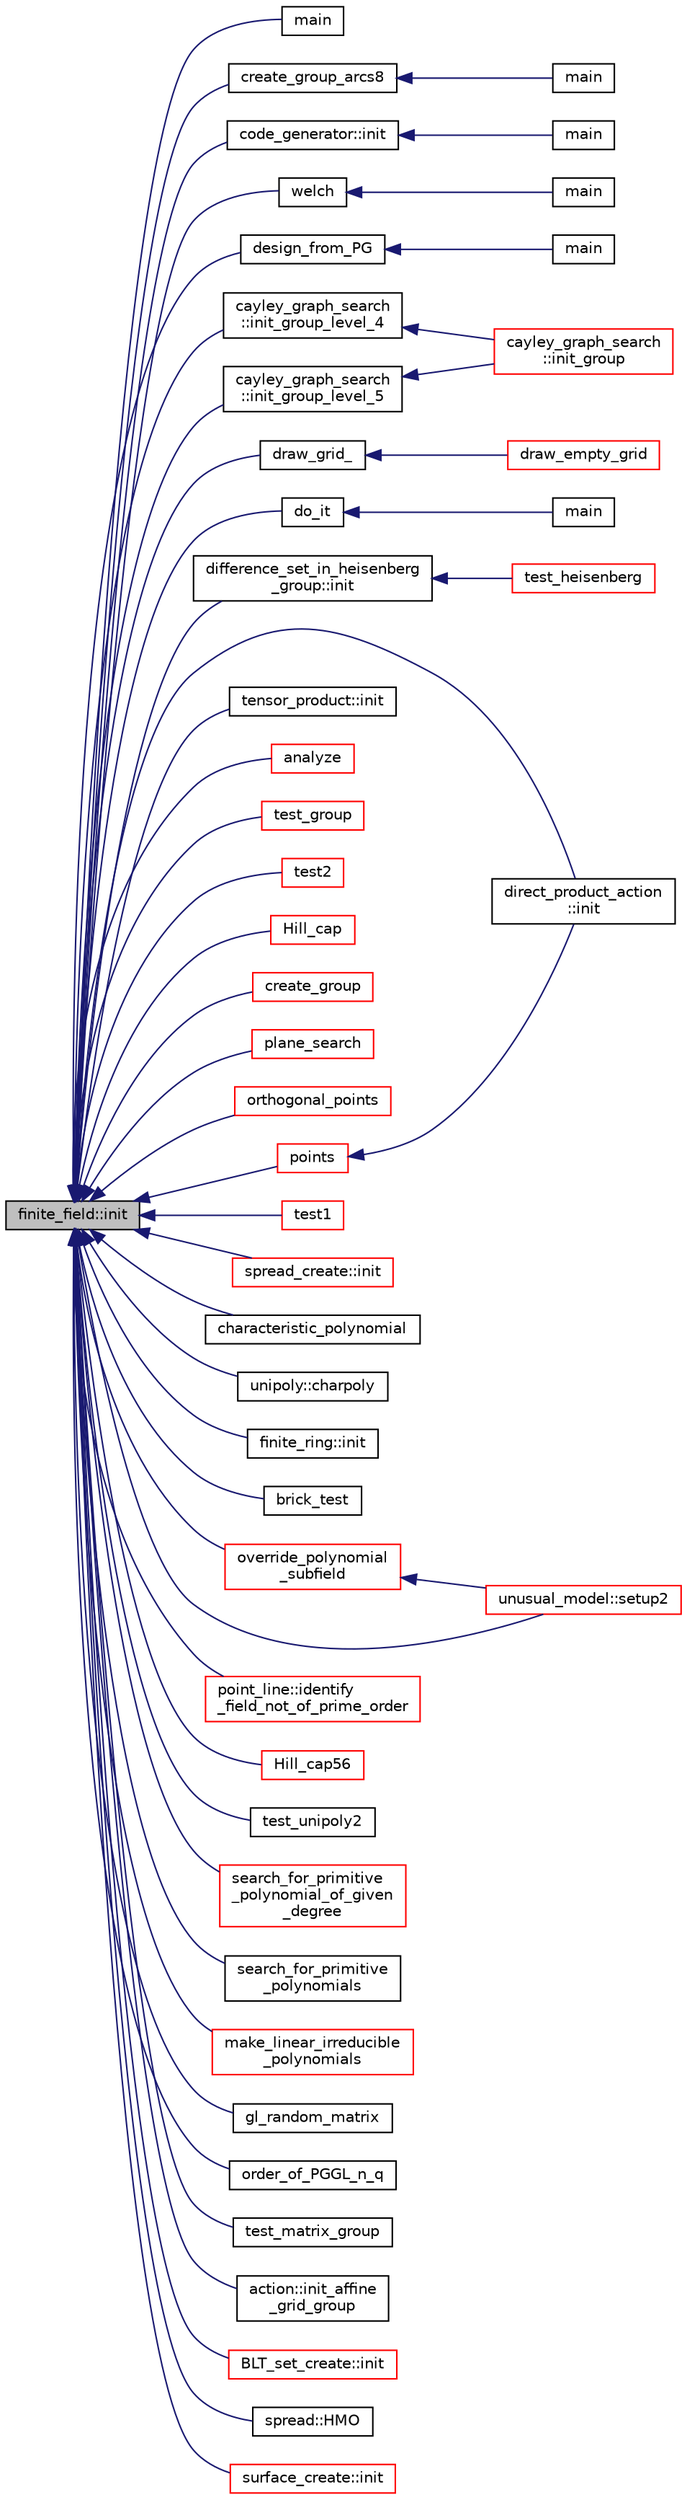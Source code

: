 digraph "finite_field::init"
{
  edge [fontname="Helvetica",fontsize="10",labelfontname="Helvetica",labelfontsize="10"];
  node [fontname="Helvetica",fontsize="10",shape=record];
  rankdir="LR";
  Node5562 [label="finite_field::init",height=0.2,width=0.4,color="black", fillcolor="grey75", style="filled", fontcolor="black"];
  Node5562 -> Node5563 [dir="back",color="midnightblue",fontsize="10",style="solid",fontname="Helvetica"];
  Node5563 [label="main",height=0.2,width=0.4,color="black", fillcolor="white", style="filled",URL="$d2/d11/codes_8h.html#a217dbf8b442f20279ea00b898af96f52"];
  Node5562 -> Node5564 [dir="back",color="midnightblue",fontsize="10",style="solid",fontname="Helvetica"];
  Node5564 [label="create_group_arcs8",height=0.2,width=0.4,color="black", fillcolor="white", style="filled",URL="$d1/d9e/create__group_8_c.html#a9928eebe07667a19d9ac9409e0c9702c"];
  Node5564 -> Node5565 [dir="back",color="midnightblue",fontsize="10",style="solid",fontname="Helvetica"];
  Node5565 [label="main",height=0.2,width=0.4,color="black", fillcolor="white", style="filled",URL="$d1/d9e/create__group_8_c.html#a217dbf8b442f20279ea00b898af96f52"];
  Node5562 -> Node5566 [dir="back",color="midnightblue",fontsize="10",style="solid",fontname="Helvetica"];
  Node5566 [label="code_generator::init",height=0.2,width=0.4,color="black", fillcolor="white", style="filled",URL="$db/d37/classcode__generator.html#acfaa1e8badf6f30255203f499b130af8"];
  Node5566 -> Node5567 [dir="back",color="midnightblue",fontsize="10",style="solid",fontname="Helvetica"];
  Node5567 [label="main",height=0.2,width=0.4,color="black", fillcolor="white", style="filled",URL="$d4/d4f/codes_8_c.html#a217dbf8b442f20279ea00b898af96f52"];
  Node5562 -> Node5568 [dir="back",color="midnightblue",fontsize="10",style="solid",fontname="Helvetica"];
  Node5568 [label="welch",height=0.2,width=0.4,color="black", fillcolor="white", style="filled",URL="$d6/d90/costas_8_c.html#a1be7f35236ad96218a7433ee282d50a8"];
  Node5568 -> Node5569 [dir="back",color="midnightblue",fontsize="10",style="solid",fontname="Helvetica"];
  Node5569 [label="main",height=0.2,width=0.4,color="black", fillcolor="white", style="filled",URL="$d6/d90/costas_8_c.html#a3c04138a5bfe5d72780bb7e82a18e627"];
  Node5562 -> Node5570 [dir="back",color="midnightblue",fontsize="10",style="solid",fontname="Helvetica"];
  Node5570 [label="design_from_PG",height=0.2,width=0.4,color="black", fillcolor="white", style="filled",URL="$d9/dc2/apps_2combinatorics_2design_8_c.html#aaac4564bcb168115351dacf8aefd1001"];
  Node5570 -> Node5571 [dir="back",color="midnightblue",fontsize="10",style="solid",fontname="Helvetica"];
  Node5571 [label="main",height=0.2,width=0.4,color="black", fillcolor="white", style="filled",URL="$d9/dc2/apps_2combinatorics_2design_8_c.html#a217dbf8b442f20279ea00b898af96f52"];
  Node5562 -> Node5572 [dir="back",color="midnightblue",fontsize="10",style="solid",fontname="Helvetica"];
  Node5572 [label="cayley_graph_search\l::init_group_level_4",height=0.2,width=0.4,color="black", fillcolor="white", style="filled",URL="$de/dae/classcayley__graph__search.html#a6593f90cd91bea8c23fe71acca05655e"];
  Node5572 -> Node5573 [dir="back",color="midnightblue",fontsize="10",style="solid",fontname="Helvetica"];
  Node5573 [label="cayley_graph_search\l::init_group",height=0.2,width=0.4,color="red", fillcolor="white", style="filled",URL="$de/dae/classcayley__graph__search.html#adbce2e517a8ed979f53e8aeb043cf4ca"];
  Node5562 -> Node5577 [dir="back",color="midnightblue",fontsize="10",style="solid",fontname="Helvetica"];
  Node5577 [label="cayley_graph_search\l::init_group_level_5",height=0.2,width=0.4,color="black", fillcolor="white", style="filled",URL="$de/dae/classcayley__graph__search.html#ab4427f6ab65833dae31a18f44a5d6d7a"];
  Node5577 -> Node5573 [dir="back",color="midnightblue",fontsize="10",style="solid",fontname="Helvetica"];
  Node5562 -> Node5578 [dir="back",color="midnightblue",fontsize="10",style="solid",fontname="Helvetica"];
  Node5578 [label="draw_grid_",height=0.2,width=0.4,color="black", fillcolor="white", style="filled",URL="$da/d6d/field_8_c.html#a7d63b7cbb41f5eee173cf829ac238a23"];
  Node5578 -> Node5579 [dir="back",color="midnightblue",fontsize="10",style="solid",fontname="Helvetica"];
  Node5579 [label="draw_empty_grid",height=0.2,width=0.4,color="red", fillcolor="white", style="filled",URL="$da/d6d/field_8_c.html#a0d28d1958c704e954ef7bb377a58c811"];
  Node5562 -> Node5581 [dir="back",color="midnightblue",fontsize="10",style="solid",fontname="Helvetica"];
  Node5581 [label="do_it",height=0.2,width=0.4,color="black", fillcolor="white", style="filled",URL="$dd/d24/sarnak_8_c.html#a765f49af6bc0f6958441ba0baea50fc7"];
  Node5581 -> Node5582 [dir="back",color="midnightblue",fontsize="10",style="solid",fontname="Helvetica"];
  Node5582 [label="main",height=0.2,width=0.4,color="black", fillcolor="white", style="filled",URL="$dd/d24/sarnak_8_c.html#a3c04138a5bfe5d72780bb7e82a18e627"];
  Node5562 -> Node5583 [dir="back",color="midnightblue",fontsize="10",style="solid",fontname="Helvetica"];
  Node5583 [label="difference_set_in_heisenberg\l_group::init",height=0.2,width=0.4,color="black", fillcolor="white", style="filled",URL="$de/d8a/classdifference__set__in__heisenberg__group.html#ab44797f49aa0c8858e79cdb118c0bfd4"];
  Node5583 -> Node5584 [dir="back",color="midnightblue",fontsize="10",style="solid",fontname="Helvetica"];
  Node5584 [label="test_heisenberg",height=0.2,width=0.4,color="red", fillcolor="white", style="filled",URL="$d7/db9/tao_8_c.html#a87d0c5c3b1f228ddbc4f326d3b662c24"];
  Node5562 -> Node5586 [dir="back",color="midnightblue",fontsize="10",style="solid",fontname="Helvetica"];
  Node5586 [label="direct_product_action\l::init",height=0.2,width=0.4,color="black", fillcolor="white", style="filled",URL="$d3/d78/classdirect__product__action.html#aad40060e5821c011cccaa65a5c4df64f"];
  Node5562 -> Node5587 [dir="back",color="midnightblue",fontsize="10",style="solid",fontname="Helvetica"];
  Node5587 [label="tensor_product::init",height=0.2,width=0.4,color="black", fillcolor="white", style="filled",URL="$dd/d3e/classtensor__product.html#a2a8ac905e80dd9bb7339c9506c3521d3"];
  Node5562 -> Node5588 [dir="back",color="midnightblue",fontsize="10",style="solid",fontname="Helvetica"];
  Node5588 [label="analyze",height=0.2,width=0.4,color="red", fillcolor="white", style="filled",URL="$d8/d03/analyze__q__designs_8_c.html#a2bb7c896fafb33cfc91cf64d543e5606"];
  Node5562 -> Node5590 [dir="back",color="midnightblue",fontsize="10",style="solid",fontname="Helvetica"];
  Node5590 [label="test_group",height=0.2,width=0.4,color="red", fillcolor="white", style="filled",URL="$d8/d03/analyze__q__designs_8_c.html#ad03444358d0b46e7aa4d88a806b44925"];
  Node5562 -> Node5591 [dir="back",color="midnightblue",fontsize="10",style="solid",fontname="Helvetica"];
  Node5591 [label="test2",height=0.2,width=0.4,color="red", fillcolor="white", style="filled",URL="$d9/db0/factor__space_8_c.html#a39d73a812e5fd8f1bc111e948368cb10"];
  Node5562 -> Node5593 [dir="back",color="midnightblue",fontsize="10",style="solid",fontname="Helvetica"];
  Node5593 [label="Hill_cap",height=0.2,width=0.4,color="red", fillcolor="white", style="filled",URL="$da/d28/hill_8_c.html#a7c2543fe497e681d4b492b16ea7f933e"];
  Node5562 -> Node5595 [dir="back",color="midnightblue",fontsize="10",style="solid",fontname="Helvetica"];
  Node5595 [label="create_group",height=0.2,width=0.4,color="red", fillcolor="white", style="filled",URL="$dd/d51/make__group_8_c.html#a7a960a16a33af0e67df207121abca6dc"];
  Node5562 -> Node5597 [dir="back",color="midnightblue",fontsize="10",style="solid",fontname="Helvetica"];
  Node5597 [label="plane_search",height=0.2,width=0.4,color="red", fillcolor="white", style="filled",URL="$dd/d07/plane__search_8_c.html#a139312fcd3ab6cbe6643c4797ee21409"];
  Node5562 -> Node5599 [dir="back",color="midnightblue",fontsize="10",style="solid",fontname="Helvetica"];
  Node5599 [label="orthogonal_points",height=0.2,width=0.4,color="red", fillcolor="white", style="filled",URL="$d7/d83/points_8_c.html#a2a86a595e599aecd619f0046595252e4"];
  Node5562 -> Node5601 [dir="back",color="midnightblue",fontsize="10",style="solid",fontname="Helvetica"];
  Node5601 [label="points",height=0.2,width=0.4,color="red", fillcolor="white", style="filled",URL="$d7/d83/points_8_c.html#a8a498513b4415e1a4628a70fb6b26817"];
  Node5601 -> Node5586 [dir="back",color="midnightblue",fontsize="10",style="solid",fontname="Helvetica"];
  Node5562 -> Node5770 [dir="back",color="midnightblue",fontsize="10",style="solid",fontname="Helvetica"];
  Node5770 [label="test1",height=0.2,width=0.4,color="red", fillcolor="white", style="filled",URL="$d0/d8c/test___p_g_8_c.html#ae2a201e46836d85cb2c5579a837b641a"];
  Node5562 -> Node5772 [dir="back",color="midnightblue",fontsize="10",style="solid",fontname="Helvetica"];
  Node5772 [label="spread_create::init",height=0.2,width=0.4,color="red", fillcolor="white", style="filled",URL="$de/d97/classspread__create.html#ae3c6630d33160e48a584c21a4f4a6209"];
  Node5562 -> Node5774 [dir="back",color="midnightblue",fontsize="10",style="solid",fontname="Helvetica"];
  Node5774 [label="characteristic_polynomial",height=0.2,width=0.4,color="black", fillcolor="white", style="filled",URL="$d2/dfa/draw__colored__graph_8_c.html#a62228dd6db2b90823a89d107af4b5d7a"];
  Node5562 -> Node5775 [dir="back",color="midnightblue",fontsize="10",style="solid",fontname="Helvetica"];
  Node5775 [label="unipoly::charpoly",height=0.2,width=0.4,color="black", fillcolor="white", style="filled",URL="$d1/d89/classunipoly.html#a788dc8f7be5c5c4c347959a9155ddb80"];
  Node5562 -> Node5776 [dir="back",color="midnightblue",fontsize="10",style="solid",fontname="Helvetica"];
  Node5776 [label="finite_ring::init",height=0.2,width=0.4,color="black", fillcolor="white", style="filled",URL="$d9/d43/classfinite__ring.html#a138196727f10c7b36444533e027f5e38"];
  Node5562 -> Node5777 [dir="back",color="midnightblue",fontsize="10",style="solid",fontname="Helvetica"];
  Node5777 [label="brick_test",height=0.2,width=0.4,color="black", fillcolor="white", style="filled",URL="$d2/d23/combinatorics_8h.html#a6d5f2c67a753700c437c5cce9db5df8a"];
  Node5562 -> Node5778 [dir="back",color="midnightblue",fontsize="10",style="solid",fontname="Helvetica"];
  Node5778 [label="override_polynomial\l_subfield",height=0.2,width=0.4,color="red", fillcolor="white", style="filled",URL="$d4/d67/geometry_8h.html#a6a2b390caa2cdeb26cdf9a3cf9816dee"];
  Node5778 -> Node5780 [dir="back",color="midnightblue",fontsize="10",style="solid",fontname="Helvetica"];
  Node5780 [label="unusual_model::setup2",height=0.2,width=0.4,color="red", fillcolor="white", style="filled",URL="$dc/d50/classunusual__model.html#a00f7da705c24f863338828447abf7aae"];
  Node5562 -> Node5787 [dir="back",color="midnightblue",fontsize="10",style="solid",fontname="Helvetica"];
  Node5787 [label="point_line::identify\l_field_not_of_prime_order",height=0.2,width=0.4,color="red", fillcolor="white", style="filled",URL="$dd/def/classpoint__line.html#aae394019ab60bbb77ee98aaf17c671f4"];
  Node5562 -> Node5789 [dir="back",color="midnightblue",fontsize="10",style="solid",fontname="Helvetica"];
  Node5789 [label="Hill_cap56",height=0.2,width=0.4,color="red", fillcolor="white", style="filled",URL="$df/d74/tl__geometry_8h.html#ad7fc0ff2bf8455ab25e170c6930047a6"];
  Node5562 -> Node5780 [dir="back",color="midnightblue",fontsize="10",style="solid",fontname="Helvetica"];
  Node5562 -> Node5790 [dir="back",color="midnightblue",fontsize="10",style="solid",fontname="Helvetica"];
  Node5790 [label="test_unipoly2",height=0.2,width=0.4,color="black", fillcolor="white", style="filled",URL="$d5/d87/globals_8h.html#ac40335895fedd889545dad901ac470a6"];
  Node5562 -> Node5791 [dir="back",color="midnightblue",fontsize="10",style="solid",fontname="Helvetica"];
  Node5791 [label="search_for_primitive\l_polynomial_of_given\l_degree",height=0.2,width=0.4,color="red", fillcolor="white", style="filled",URL="$d5/d87/globals_8h.html#a5f70384bd08b74ef6f9e0f8663d0f286"];
  Node5562 -> Node5806 [dir="back",color="midnightblue",fontsize="10",style="solid",fontname="Helvetica"];
  Node5806 [label="search_for_primitive\l_polynomials",height=0.2,width=0.4,color="black", fillcolor="white", style="filled",URL="$d5/d87/globals_8h.html#af553fd9220b115eb70f5557cdd6932ac"];
  Node5562 -> Node5807 [dir="back",color="midnightblue",fontsize="10",style="solid",fontname="Helvetica"];
  Node5807 [label="make_linear_irreducible\l_polynomials",height=0.2,width=0.4,color="red", fillcolor="white", style="filled",URL="$d5/d87/globals_8h.html#acf26a87efbf2d1f65cfe00e177cc9fc8"];
  Node5562 -> Node5808 [dir="back",color="midnightblue",fontsize="10",style="solid",fontname="Helvetica"];
  Node5808 [label="gl_random_matrix",height=0.2,width=0.4,color="black", fillcolor="white", style="filled",URL="$d5/d87/globals_8h.html#ad335f04bb0db45b0e9393ec76d0698f4"];
  Node5562 -> Node5809 [dir="back",color="midnightblue",fontsize="10",style="solid",fontname="Helvetica"];
  Node5809 [label="order_of_PGGL_n_q",height=0.2,width=0.4,color="black", fillcolor="white", style="filled",URL="$dc/dd4/group__actions_8h.html#ab6d0aa1331a5883ec22f07f131de9462"];
  Node5562 -> Node5810 [dir="back",color="midnightblue",fontsize="10",style="solid",fontname="Helvetica"];
  Node5810 [label="test_matrix_group",height=0.2,width=0.4,color="black", fillcolor="white", style="filled",URL="$dc/dd4/group__actions_8h.html#af7f047db8a24b7dec2d3b6842dc3c0f1"];
  Node5562 -> Node5811 [dir="back",color="midnightblue",fontsize="10",style="solid",fontname="Helvetica"];
  Node5811 [label="action::init_affine\l_grid_group",height=0.2,width=0.4,color="black", fillcolor="white", style="filled",URL="$d2/d86/classaction.html#af2729078ff35ee216d9b435ec9f9bbbe"];
  Node5562 -> Node5812 [dir="back",color="midnightblue",fontsize="10",style="solid",fontname="Helvetica"];
  Node5812 [label="BLT_set_create::init",height=0.2,width=0.4,color="red", fillcolor="white", style="filled",URL="$d4/d40/class_b_l_t__set__create.html#af2b5df080b8358d8fcd7e41d187e8d0b"];
  Node5562 -> Node5814 [dir="back",color="midnightblue",fontsize="10",style="solid",fontname="Helvetica"];
  Node5814 [label="spread::HMO",height=0.2,width=0.4,color="black", fillcolor="white", style="filled",URL="$da/dc1/classspread.html#aac9d8a67802a3e23e66eb20e419c097b"];
  Node5562 -> Node5625 [dir="back",color="midnightblue",fontsize="10",style="solid",fontname="Helvetica"];
  Node5625 [label="surface_create::init",height=0.2,width=0.4,color="red", fillcolor="white", style="filled",URL="$de/da4/classsurface__create.html#ab0db5c12825f778e3caf8aa4da02eb06"];
}
